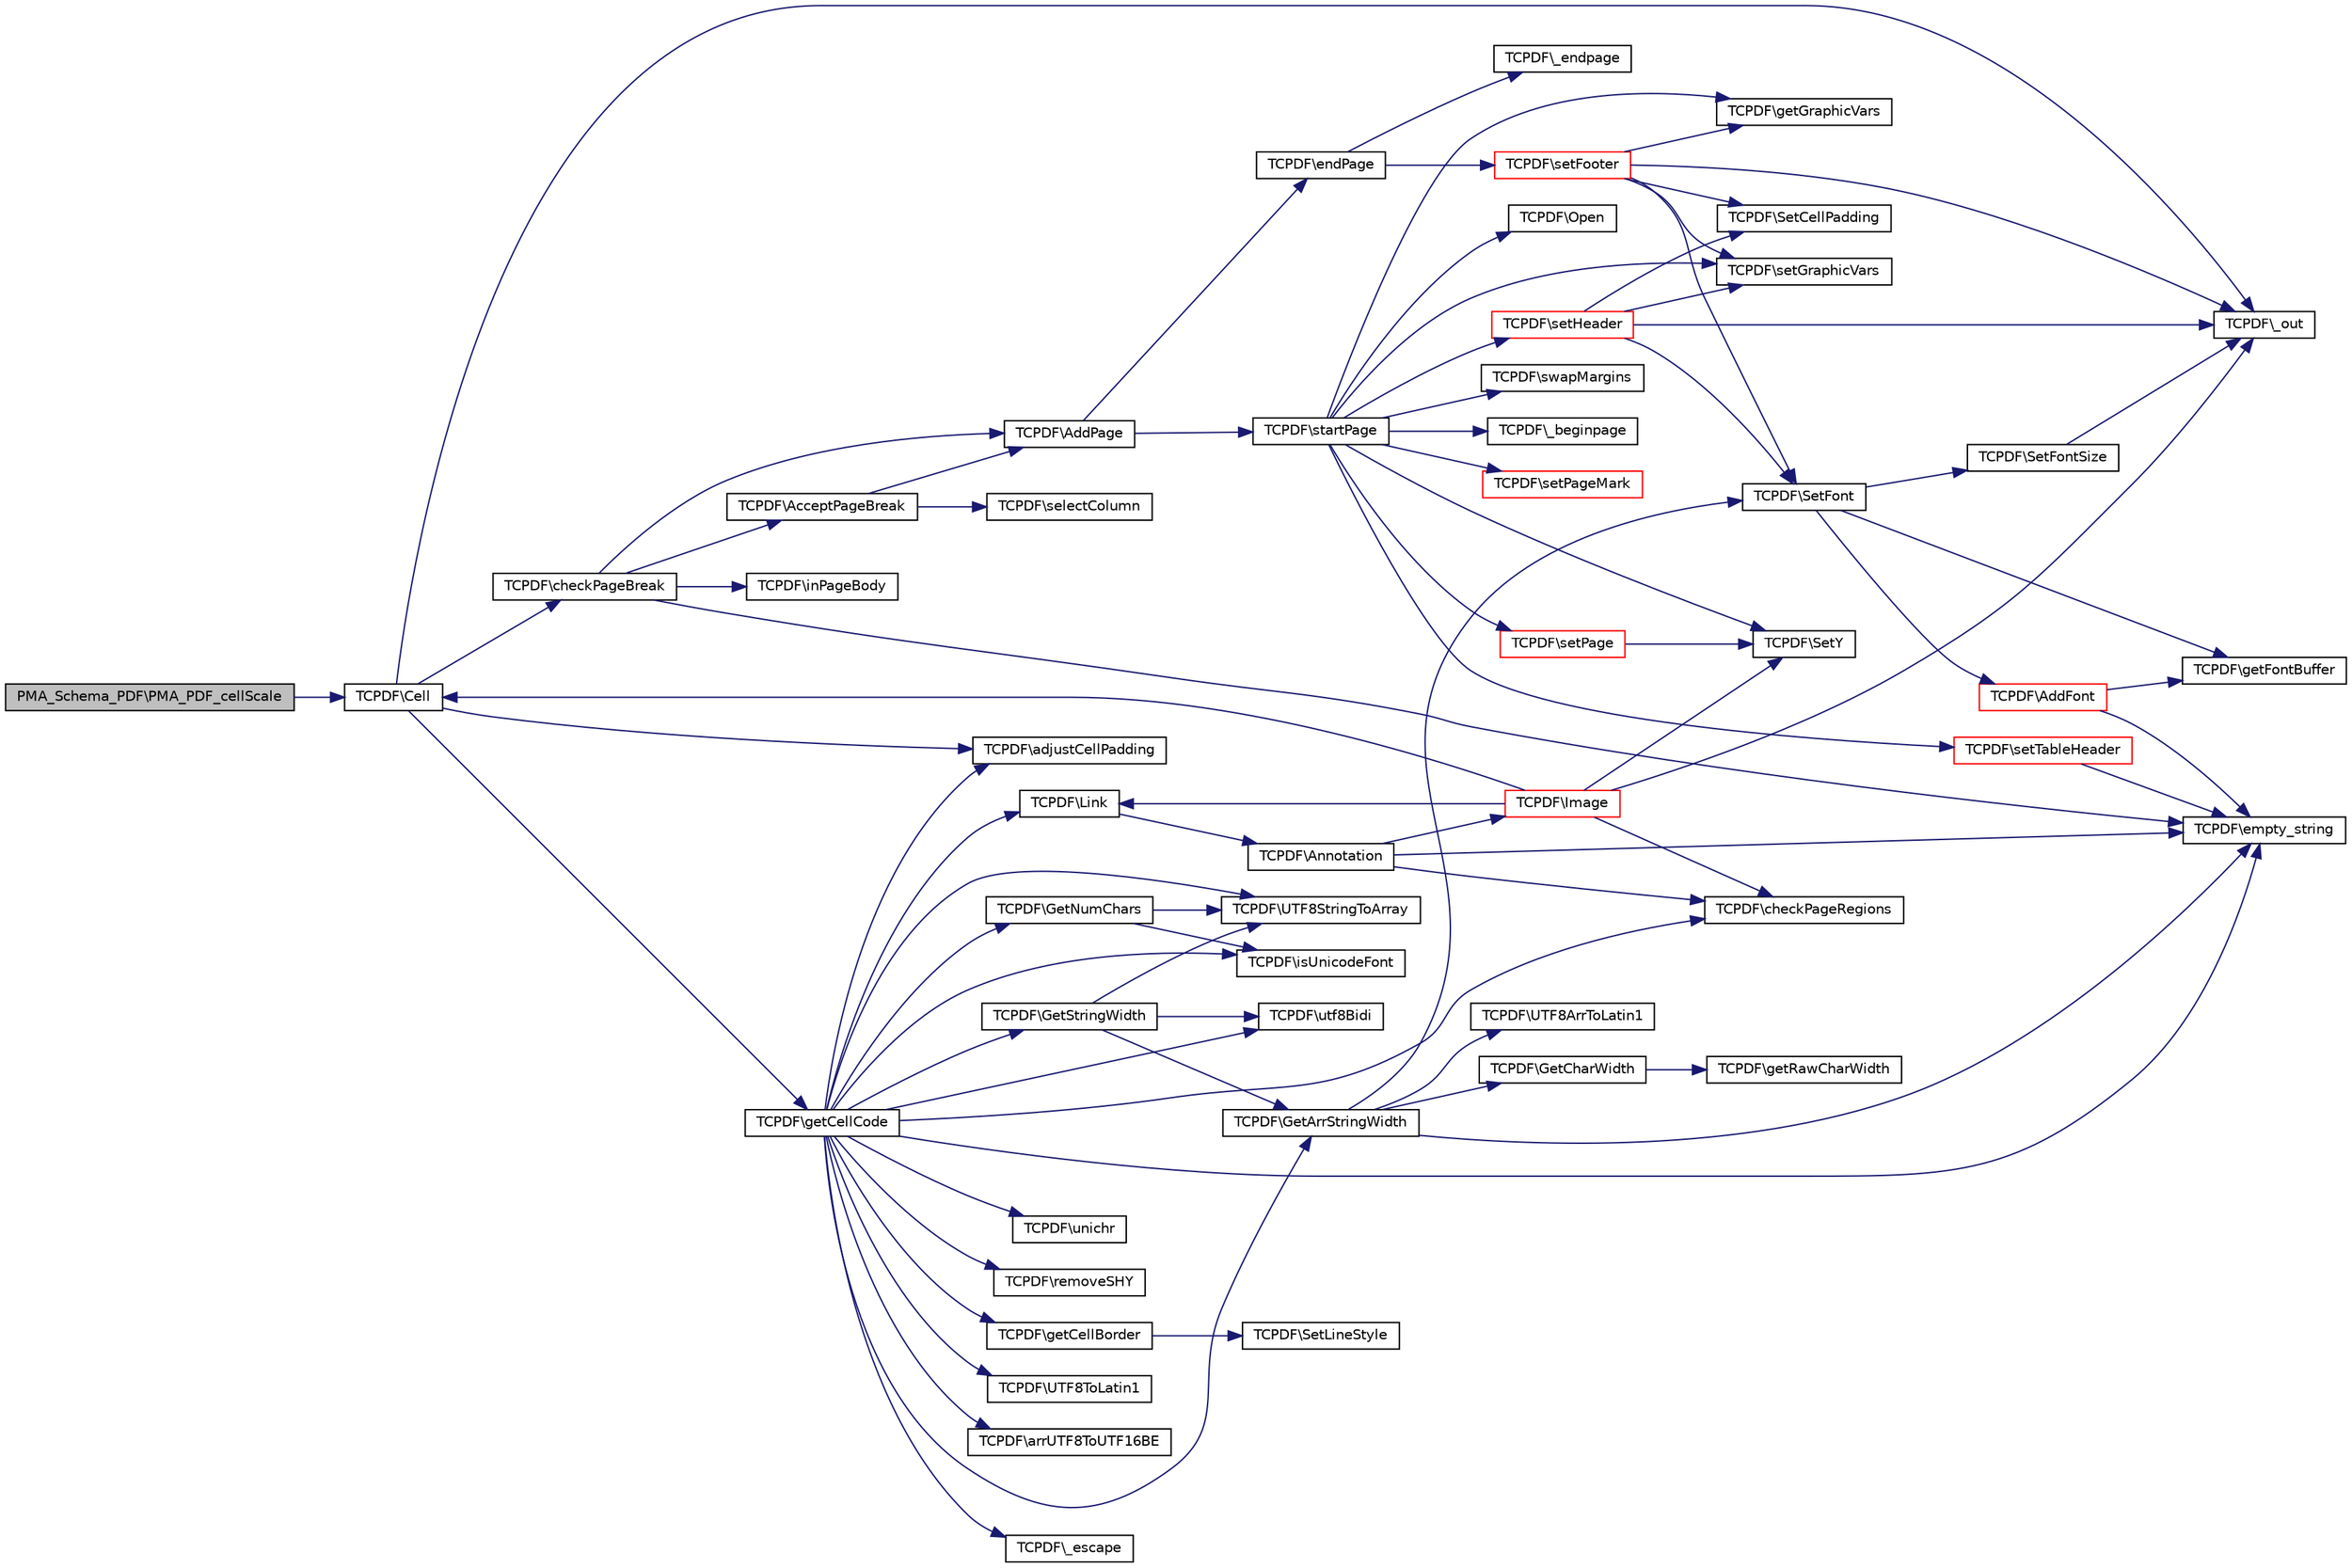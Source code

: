 digraph G
{
  edge [fontname="Helvetica",fontsize="10",labelfontname="Helvetica",labelfontsize="10"];
  node [fontname="Helvetica",fontsize="10",shape=record];
  rankdir="LR";
  Node1 [label="PMA_Schema_PDF\\PMA_PDF_cellScale",height=0.2,width=0.4,color="black", fillcolor="grey75", style="filled" fontcolor="black"];
  Node1 -> Node2 [color="midnightblue",fontsize="10",style="solid",fontname="Helvetica"];
  Node2 [label="TCPDF\\Cell",height=0.2,width=0.4,color="black", fillcolor="white", style="filled",URL="$classTCPDF.html#a33b265e5eb3e4d1d4fedfe29f8166f31",tooltip="Prints a cell (rectangular area) with optional borders, background color and character string..."];
  Node2 -> Node3 [color="midnightblue",fontsize="10",style="solid",fontname="Helvetica"];
  Node3 [label="TCPDF\\adjustCellPadding",height=0.2,width=0.4,color="black", fillcolor="white", style="filled",URL="$classTCPDF.html#a574cf231b14aa43921ac83716b27b3e4",tooltip="Adjust the internal Cell padding array to take account of the line width."];
  Node2 -> Node4 [color="midnightblue",fontsize="10",style="solid",fontname="Helvetica"];
  Node4 [label="TCPDF\\checkPageBreak",height=0.2,width=0.4,color="black", fillcolor="white", style="filled",URL="$classTCPDF.html#a9e8e4b4d75485b8f1e3aa2133a811e50",tooltip="Add page if needed."];
  Node4 -> Node5 [color="midnightblue",fontsize="10",style="solid",fontname="Helvetica"];
  Node5 [label="TCPDF\\empty_string",height=0.2,width=0.4,color="black", fillcolor="white", style="filled",URL="$classTCPDF.html#a681e9cc13fa324d8e538a5873f3990c2",tooltip="Determine whether a string is empty."];
  Node4 -> Node6 [color="midnightblue",fontsize="10",style="solid",fontname="Helvetica"];
  Node6 [label="TCPDF\\inPageBody",height=0.2,width=0.4,color="black", fillcolor="white", style="filled",URL="$classTCPDF.html#a13f370f8e1553105eaa3553f52c3fc6c",tooltip="Check if we are on the page body (excluding page header and footer)."];
  Node4 -> Node7 [color="midnightblue",fontsize="10",style="solid",fontname="Helvetica"];
  Node7 [label="TCPDF\\AcceptPageBreak",height=0.2,width=0.4,color="black", fillcolor="white", style="filled",URL="$classTCPDF.html#aa24046de2993933f62d60a2936a22970",tooltip="Whenever a page break condition is met, the method is called, and the break is issued or not dependin..."];
  Node7 -> Node8 [color="midnightblue",fontsize="10",style="solid",fontname="Helvetica"];
  Node8 [label="TCPDF\\selectColumn",height=0.2,width=0.4,color="black", fillcolor="white", style="filled",URL="$classTCPDF.html#a4f11d769024fd07e1f663efd02d10517",tooltip="Set position at a given column."];
  Node7 -> Node9 [color="midnightblue",fontsize="10",style="solid",fontname="Helvetica"];
  Node9 [label="TCPDF\\AddPage",height=0.2,width=0.4,color="black", fillcolor="white", style="filled",URL="$classTCPDF.html#a5171e20b366b74523709d84c349c1ced",tooltip="Adds a new page to the document."];
  Node9 -> Node10 [color="midnightblue",fontsize="10",style="solid",fontname="Helvetica"];
  Node10 [label="TCPDF\\endPage",height=0.2,width=0.4,color="black", fillcolor="white", style="filled",URL="$classTCPDF.html#a79a37b42b7c47e3ec1f5f150129d3b3c",tooltip="Terminate the current page."];
  Node10 -> Node11 [color="midnightblue",fontsize="10",style="solid",fontname="Helvetica"];
  Node11 [label="TCPDF\\setFooter",height=0.2,width=0.4,color="red", fillcolor="white", style="filled",URL="$classTCPDF.html#a7b0675e51b6f7ab3e4730feef3c86fb5",tooltip="This method is used to render the page footer."];
  Node11 -> Node12 [color="midnightblue",fontsize="10",style="solid",fontname="Helvetica"];
  Node12 [label="TCPDF\\getGraphicVars",height=0.2,width=0.4,color="black", fillcolor="white", style="filled",URL="$classTCPDF.html#a24d3c102468b6ab9d2f4859a8b01863a",tooltip="Returns current graphic variables as array."];
  Node11 -> Node13 [color="midnightblue",fontsize="10",style="solid",fontname="Helvetica"];
  Node13 [label="TCPDF\\_out",height=0.2,width=0.4,color="black", fillcolor="white", style="filled",URL="$classTCPDF.html#ac57877b76c37aef3195ad45731715b9e",tooltip="Output a string to the document."];
  Node11 -> Node14 [color="midnightblue",fontsize="10",style="solid",fontname="Helvetica"];
  Node14 [label="TCPDF\\setGraphicVars",height=0.2,width=0.4,color="black", fillcolor="white", style="filled",URL="$classTCPDF.html#a072053646725b19770a795050b3b6221",tooltip="Set graphic variables."];
  Node11 -> Node15 [color="midnightblue",fontsize="10",style="solid",fontname="Helvetica"];
  Node15 [label="TCPDF\\SetCellPadding",height=0.2,width=0.4,color="black", fillcolor="white", style="filled",URL="$classTCPDF.html#a374b24751bf76e4ca5ba7694f87ec2c1",tooltip="Set the same internal Cell padding for top, right, bottom, left-."];
  Node11 -> Node16 [color="midnightblue",fontsize="10",style="solid",fontname="Helvetica"];
  Node16 [label="TCPDF\\SetFont",height=0.2,width=0.4,color="black", fillcolor="white", style="filled",URL="$classTCPDF.html#a5b5d57a2e74820e41c69737b2d4b6c9e",tooltip="Sets the font used to print character strings."];
  Node16 -> Node17 [color="midnightblue",fontsize="10",style="solid",fontname="Helvetica"];
  Node17 [label="TCPDF\\AddFont",height=0.2,width=0.4,color="red", fillcolor="white", style="filled",URL="$classTCPDF.html#a06cba4fc5e83b02bb37a947e56196776",tooltip="Imports a TrueType, Type1, core, or CID0 font and makes it available."];
  Node17 -> Node5 [color="midnightblue",fontsize="10",style="solid",fontname="Helvetica"];
  Node17 -> Node18 [color="midnightblue",fontsize="10",style="solid",fontname="Helvetica"];
  Node18 [label="TCPDF\\getFontBuffer",height=0.2,width=0.4,color="black", fillcolor="white", style="filled",URL="$classTCPDF.html#ac63fff093a17846764bbcc09af7c8640",tooltip="Get font buffer content."];
  Node16 -> Node18 [color="midnightblue",fontsize="10",style="solid",fontname="Helvetica"];
  Node16 -> Node19 [color="midnightblue",fontsize="10",style="solid",fontname="Helvetica"];
  Node19 [label="TCPDF\\SetFontSize",height=0.2,width=0.4,color="black", fillcolor="white", style="filled",URL="$classTCPDF.html#a6df400b01d3ec1579e1e925b98c31d5f",tooltip="Defines the size of the current font."];
  Node19 -> Node13 [color="midnightblue",fontsize="10",style="solid",fontname="Helvetica"];
  Node10 -> Node20 [color="midnightblue",fontsize="10",style="solid",fontname="Helvetica"];
  Node20 [label="TCPDF\\_endpage",height=0.2,width=0.4,color="black", fillcolor="white", style="filled",URL="$classTCPDF.html#af037a681d72f4eeaecd641680257a16f",tooltip="Mark end of page."];
  Node9 -> Node21 [color="midnightblue",fontsize="10",style="solid",fontname="Helvetica"];
  Node21 [label="TCPDF\\startPage",height=0.2,width=0.4,color="black", fillcolor="white", style="filled",URL="$classTCPDF.html#a02c319c0adc5a464351d428ae4602aae",tooltip="Starts a new page to the document."];
  Node21 -> Node22 [color="midnightblue",fontsize="10",style="solid",fontname="Helvetica"];
  Node22 [label="TCPDF\\setPage",height=0.2,width=0.4,color="red", fillcolor="white", style="filled",URL="$classTCPDF.html#a99075a970e4fec86e1b31e8ecc923e00",tooltip="Move pointer at the specified document page and update page dimensions."];
  Node22 -> Node23 [color="midnightblue",fontsize="10",style="solid",fontname="Helvetica"];
  Node23 [label="TCPDF\\SetY",height=0.2,width=0.4,color="black", fillcolor="white", style="filled",URL="$classTCPDF.html#ad3439990de56253b039bca6a09305758",tooltip="Moves the current abscissa back to the left margin and sets the ordinate."];
  Node21 -> Node23 [color="midnightblue",fontsize="10",style="solid",fontname="Helvetica"];
  Node21 -> Node24 [color="midnightblue",fontsize="10",style="solid",fontname="Helvetica"];
  Node24 [label="TCPDF\\Open",height=0.2,width=0.4,color="black", fillcolor="white", style="filled",URL="$classTCPDF.html#a58f93b800daf9a608c3c1ad90a69e46e",tooltip="This method begins the generation of the PDF document."];
  Node21 -> Node25 [color="midnightblue",fontsize="10",style="solid",fontname="Helvetica"];
  Node25 [label="TCPDF\\swapMargins",height=0.2,width=0.4,color="black", fillcolor="white", style="filled",URL="$classTCPDF.html#aae16fb109eb4f3aaa9ba860cfb1cf1f2",tooltip="Swap the left and right margins."];
  Node21 -> Node12 [color="midnightblue",fontsize="10",style="solid",fontname="Helvetica"];
  Node21 -> Node26 [color="midnightblue",fontsize="10",style="solid",fontname="Helvetica"];
  Node26 [label="TCPDF\\_beginpage",height=0.2,width=0.4,color="black", fillcolor="white", style="filled",URL="$classTCPDF.html#aeba2b911ed732e58cb99c0b9b29ed05f",tooltip="Initialize a new page."];
  Node21 -> Node14 [color="midnightblue",fontsize="10",style="solid",fontname="Helvetica"];
  Node21 -> Node27 [color="midnightblue",fontsize="10",style="solid",fontname="Helvetica"];
  Node27 [label="TCPDF\\setPageMark",height=0.2,width=0.4,color="red", fillcolor="white", style="filled",URL="$classTCPDF.html#a15d65cdde4d6d9df6d1c7fdb985c0e22",tooltip="Set start-writing mark on current page stream used to put borders and fills."];
  Node21 -> Node28 [color="midnightblue",fontsize="10",style="solid",fontname="Helvetica"];
  Node28 [label="TCPDF\\setHeader",height=0.2,width=0.4,color="red", fillcolor="white", style="filled",URL="$classTCPDF.html#a9e36d6b325764815dd652636ece7eead",tooltip="This method is used to render the page header."];
  Node28 -> Node14 [color="midnightblue",fontsize="10",style="solid",fontname="Helvetica"];
  Node28 -> Node13 [color="midnightblue",fontsize="10",style="solid",fontname="Helvetica"];
  Node28 -> Node15 [color="midnightblue",fontsize="10",style="solid",fontname="Helvetica"];
  Node28 -> Node16 [color="midnightblue",fontsize="10",style="solid",fontname="Helvetica"];
  Node21 -> Node29 [color="midnightblue",fontsize="10",style="solid",fontname="Helvetica"];
  Node29 [label="TCPDF\\setTableHeader",height=0.2,width=0.4,color="red", fillcolor="white", style="filled",URL="$classTCPDF.html#a52a8502589754eefe8da17efdd40329b",tooltip="This method is used to render the table header on new page (if any)."];
  Node29 -> Node5 [color="midnightblue",fontsize="10",style="solid",fontname="Helvetica"];
  Node4 -> Node9 [color="midnightblue",fontsize="10",style="solid",fontname="Helvetica"];
  Node2 -> Node13 [color="midnightblue",fontsize="10",style="solid",fontname="Helvetica"];
  Node2 -> Node30 [color="midnightblue",fontsize="10",style="solid",fontname="Helvetica"];
  Node30 [label="TCPDF\\getCellCode",height=0.2,width=0.4,color="black", fillcolor="white", style="filled",URL="$classTCPDF.html#aa064c22c3ff653664433fc4e05fa8efc",tooltip="Returns the PDF string code to print a cell (rectangular area) with optional borders, background color and character string."];
  Node30 -> Node31 [color="midnightblue",fontsize="10",style="solid",fontname="Helvetica"];
  Node31 [label="TCPDF\\unichr",height=0.2,width=0.4,color="black", fillcolor="white", style="filled",URL="$classTCPDF.html#a7d007815ed4a9c0aa036f6de09e81c3b",tooltip="Returns the unicode caracter specified by UTF-8 value."];
  Node30 -> Node32 [color="midnightblue",fontsize="10",style="solid",fontname="Helvetica"];
  Node32 [label="TCPDF\\removeSHY",height=0.2,width=0.4,color="black", fillcolor="white", style="filled",URL="$classTCPDF.html#aece420a79e6100810c95f5a767ecacb0",tooltip="Removes SHY characters from text."];
  Node30 -> Node3 [color="midnightblue",fontsize="10",style="solid",fontname="Helvetica"];
  Node30 -> Node33 [color="midnightblue",fontsize="10",style="solid",fontname="Helvetica"];
  Node33 [label="TCPDF\\checkPageRegions",height=0.2,width=0.4,color="black", fillcolor="white", style="filled",URL="$classTCPDF.html#a1d99e81697a90efb13a6734001427f40",tooltip="Check page for no-write regions and adapt current coordinates and page margins if necessary..."];
  Node30 -> Node5 [color="midnightblue",fontsize="10",style="solid",fontname="Helvetica"];
  Node30 -> Node34 [color="midnightblue",fontsize="10",style="solid",fontname="Helvetica"];
  Node34 [label="TCPDF\\getCellBorder",height=0.2,width=0.4,color="black", fillcolor="white", style="filled",URL="$classTCPDF.html#a128e3d25eed996dbd78dd10be6f0c4c4",tooltip="Returns the code to draw the cell border."];
  Node34 -> Node35 [color="midnightblue",fontsize="10",style="solid",fontname="Helvetica"];
  Node35 [label="TCPDF\\SetLineStyle",height=0.2,width=0.4,color="black", fillcolor="white", style="filled",URL="$classTCPDF.html#a3d9b3717cd9ad8db31642155c832d148",tooltip="Set line style."];
  Node30 -> Node36 [color="midnightblue",fontsize="10",style="solid",fontname="Helvetica"];
  Node36 [label="TCPDF\\UTF8ToLatin1",height=0.2,width=0.4,color="black", fillcolor="white", style="filled",URL="$classTCPDF.html#a60c04a399d19927e7a3ee249694aaa62",tooltip="Converts UTF-8 strings to Latin1 when using the standard 14 core fonts."];
  Node30 -> Node37 [color="midnightblue",fontsize="10",style="solid",fontname="Helvetica"];
  Node37 [label="TCPDF\\UTF8StringToArray",height=0.2,width=0.4,color="black", fillcolor="white", style="filled",URL="$classTCPDF.html#a35a90a2cd5b8ab143d978128a21de09e",tooltip="Converts UTF-8 strings to codepoints array."];
  Node30 -> Node38 [color="midnightblue",fontsize="10",style="solid",fontname="Helvetica"];
  Node38 [label="TCPDF\\utf8Bidi",height=0.2,width=0.4,color="black", fillcolor="white", style="filled",URL="$classTCPDF.html#aeae5a9f2fd6630b5ce96435592e82185",tooltip="Reverse the RLT substrings using the Bidirectional Algorithm (http://unicode.org/reports/tr9/)."];
  Node30 -> Node39 [color="midnightblue",fontsize="10",style="solid",fontname="Helvetica"];
  Node39 [label="TCPDF\\arrUTF8ToUTF16BE",height=0.2,width=0.4,color="black", fillcolor="white", style="filled",URL="$classTCPDF.html#a8b9c15b8e72db768753c5dc1a96bb2ce",tooltip="Converts array of UTF-8 characters to UTF16-BE string."];
  Node30 -> Node40 [color="midnightblue",fontsize="10",style="solid",fontname="Helvetica"];
  Node40 [label="TCPDF\\_escape",height=0.2,width=0.4,color="black", fillcolor="white", style="filled",URL="$classTCPDF.html#a9d85fe0d8460a71cb28cc679faf57ecf",tooltip="Add &quot;\&quot; before &quot;\&quot;, &quot;(&quot; and &quot;)&quot;."];
  Node30 -> Node41 [color="midnightblue",fontsize="10",style="solid",fontname="Helvetica"];
  Node41 [label="TCPDF\\GetStringWidth",height=0.2,width=0.4,color="black", fillcolor="white", style="filled",URL="$classTCPDF.html#a8075c1f04b6fbddc957cff786c4b16d9",tooltip="Returns the length of a string in user unit."];
  Node41 -> Node42 [color="midnightblue",fontsize="10",style="solid",fontname="Helvetica"];
  Node42 [label="TCPDF\\GetArrStringWidth",height=0.2,width=0.4,color="black", fillcolor="white", style="filled",URL="$classTCPDF.html#afe09291dfba7203e225a507e71e1d43e",tooltip="Returns the string length of an array of chars in user unit or an array of characters widths..."];
  Node42 -> Node5 [color="midnightblue",fontsize="10",style="solid",fontname="Helvetica"];
  Node42 -> Node16 [color="midnightblue",fontsize="10",style="solid",fontname="Helvetica"];
  Node42 -> Node43 [color="midnightblue",fontsize="10",style="solid",fontname="Helvetica"];
  Node43 [label="TCPDF\\UTF8ArrToLatin1",height=0.2,width=0.4,color="black", fillcolor="white", style="filled",URL="$classTCPDF.html#a49045c2ce294f72c7720decbc96ebbbb",tooltip="Converts UTF-8 characters array to array of Latin1 characters "];
  Node42 -> Node44 [color="midnightblue",fontsize="10",style="solid",fontname="Helvetica"];
  Node44 [label="TCPDF\\GetCharWidth",height=0.2,width=0.4,color="black", fillcolor="white", style="filled",URL="$classTCPDF.html#a281f922889bd1ae2dc96e421042ad8e4",tooltip="Returns the length of the char in user unit for the current font considering current stretching and s..."];
  Node44 -> Node45 [color="midnightblue",fontsize="10",style="solid",fontname="Helvetica"];
  Node45 [label="TCPDF\\getRawCharWidth",height=0.2,width=0.4,color="black", fillcolor="white", style="filled",URL="$classTCPDF.html#af484c6dc7debd34e2310f9f391448de7",tooltip="Returns the length of the char in user unit for the current font."];
  Node41 -> Node38 [color="midnightblue",fontsize="10",style="solid",fontname="Helvetica"];
  Node41 -> Node37 [color="midnightblue",fontsize="10",style="solid",fontname="Helvetica"];
  Node30 -> Node46 [color="midnightblue",fontsize="10",style="solid",fontname="Helvetica"];
  Node46 [label="TCPDF\\GetNumChars",height=0.2,width=0.4,color="black", fillcolor="white", style="filled",URL="$classTCPDF.html#ac9dc6318fd217971aff282532ab91e43",tooltip="Returns the numbero of characters in a string."];
  Node46 -> Node47 [color="midnightblue",fontsize="10",style="solid",fontname="Helvetica"];
  Node47 [label="TCPDF\\isUnicodeFont",height=0.2,width=0.4,color="black", fillcolor="white", style="filled",URL="$classTCPDF.html#a81c8257af5d6d6e40f1bb77d6b507b97",tooltip="Return true if the current font is unicode type."];
  Node46 -> Node37 [color="midnightblue",fontsize="10",style="solid",fontname="Helvetica"];
  Node30 -> Node47 [color="midnightblue",fontsize="10",style="solid",fontname="Helvetica"];
  Node30 -> Node42 [color="midnightblue",fontsize="10",style="solid",fontname="Helvetica"];
  Node30 -> Node48 [color="midnightblue",fontsize="10",style="solid",fontname="Helvetica"];
  Node48 [label="TCPDF\\Link",height=0.2,width=0.4,color="black", fillcolor="white", style="filled",URL="$classTCPDF.html#ab87bf1826384fbfe30eb499d42f1d994",tooltip="Puts a link on a rectangular area of the page."];
  Node48 -> Node49 [color="midnightblue",fontsize="10",style="solid",fontname="Helvetica"];
  Node49 [label="TCPDF\\Annotation",height=0.2,width=0.4,color="black", fillcolor="white", style="filled",URL="$classTCPDF.html#a6b05e14a0ff7b12eb78f884cabd69e9b",tooltip="Puts a markup annotation on a rectangular area of the page."];
  Node49 -> Node33 [color="midnightblue",fontsize="10",style="solid",fontname="Helvetica"];
  Node49 -> Node5 [color="midnightblue",fontsize="10",style="solid",fontname="Helvetica"];
  Node49 -> Node50 [color="midnightblue",fontsize="10",style="solid",fontname="Helvetica"];
  Node50 [label="TCPDF\\Image",height=0.2,width=0.4,color="red", fillcolor="white", style="filled",URL="$classTCPDF.html#a714c2bee7d6b39d4d6d304540c761352",tooltip="Puts an image in the page."];
  Node50 -> Node33 [color="midnightblue",fontsize="10",style="solid",fontname="Helvetica"];
  Node50 -> Node13 [color="midnightblue",fontsize="10",style="solid",fontname="Helvetica"];
  Node50 -> Node2 [color="midnightblue",fontsize="10",style="solid",fontname="Helvetica"];
  Node50 -> Node48 [color="midnightblue",fontsize="10",style="solid",fontname="Helvetica"];
  Node50 -> Node23 [color="midnightblue",fontsize="10",style="solid",fontname="Helvetica"];
}
